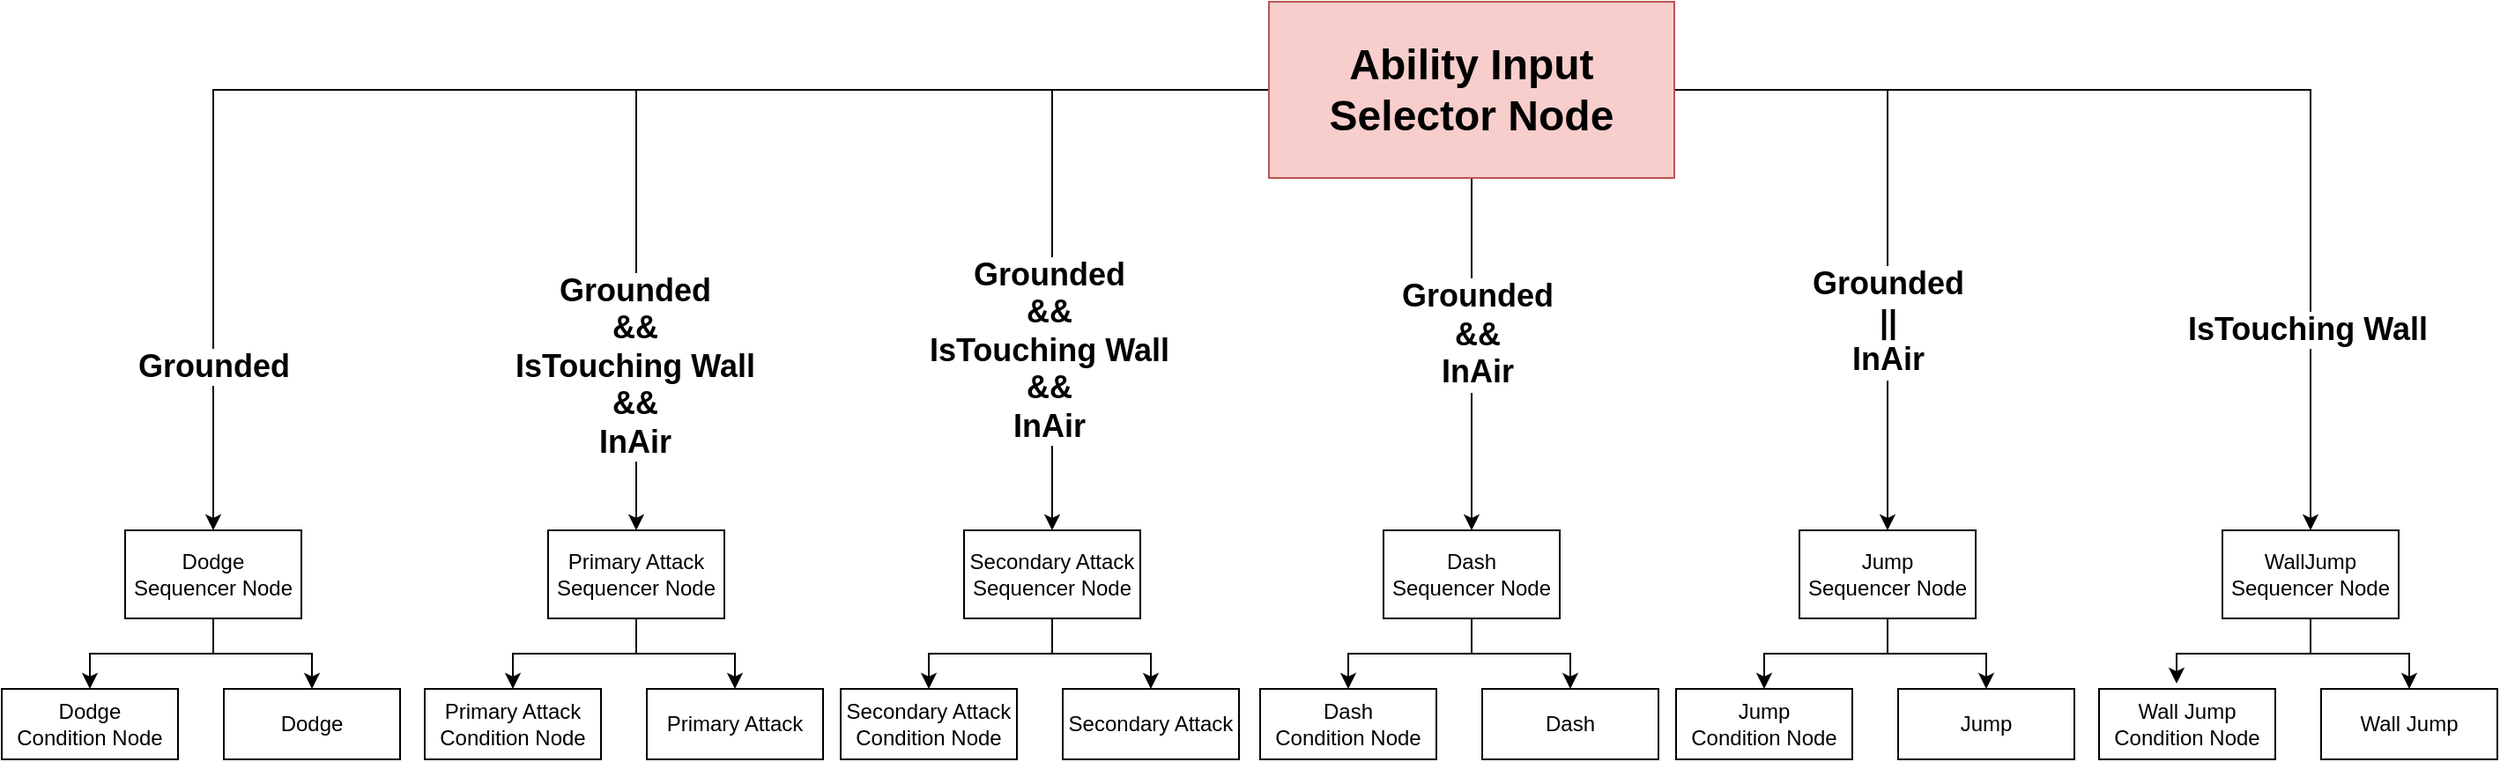 <mxfile version="22.1.2" type="device">
  <diagram name="第 1 页" id="BaFM6djd5I_EMZOGuvNs">
    <mxGraphModel dx="2895" dy="752" grid="1" gridSize="10" guides="1" tooltips="1" connect="1" arrows="1" fold="1" page="1" pageScale="1" pageWidth="827" pageHeight="1169" math="0" shadow="0">
      <root>
        <mxCell id="0" />
        <mxCell id="1" parent="0" />
        <mxCell id="UWJKWEuTwi-6ReWFImr1-20" style="edgeStyle=orthogonalEdgeStyle;rounded=0;orthogonalLoop=1;jettySize=auto;html=1;" parent="1" edge="1">
          <mxGeometry relative="1" as="geometry">
            <mxPoint x="430" y="160" as="sourcePoint" />
          </mxGeometry>
        </mxCell>
        <mxCell id="UWJKWEuTwi-6ReWFImr1-21" style="edgeStyle=orthogonalEdgeStyle;rounded=0;orthogonalLoop=1;jettySize=auto;html=1;entryX=0.5;entryY=0;entryDx=0;entryDy=0;" parent="1" edge="1">
          <mxGeometry relative="1" as="geometry">
            <mxPoint x="370" y="240" as="sourcePoint" />
          </mxGeometry>
        </mxCell>
        <mxCell id="UWJKWEuTwi-6ReWFImr1-22" style="edgeStyle=orthogonalEdgeStyle;rounded=0;orthogonalLoop=1;jettySize=auto;html=1;entryX=0.5;entryY=0;entryDx=0;entryDy=0;" parent="1" edge="1">
          <mxGeometry relative="1" as="geometry">
            <mxPoint x="370" y="240" as="sourcePoint" />
          </mxGeometry>
        </mxCell>
        <mxCell id="UWJKWEuTwi-6ReWFImr1-23" style="edgeStyle=orthogonalEdgeStyle;rounded=0;orthogonalLoop=1;jettySize=auto;html=1;" parent="1" edge="1">
          <mxGeometry relative="1" as="geometry">
            <mxPoint x="430" y="270" as="sourcePoint" />
          </mxGeometry>
        </mxCell>
        <mxCell id="UWJKWEuTwi-6ReWFImr1-25" style="edgeStyle=orthogonalEdgeStyle;rounded=0;orthogonalLoop=1;jettySize=auto;html=1;entryX=0.5;entryY=0;entryDx=0;entryDy=0;" parent="1" edge="1">
          <mxGeometry relative="1" as="geometry">
            <mxPoint x="490" y="240" as="sourcePoint" />
          </mxGeometry>
        </mxCell>
        <mxCell id="UWJKWEuTwi-6ReWFImr1-29" style="edgeStyle=orthogonalEdgeStyle;rounded=0;orthogonalLoop=1;jettySize=auto;html=1;entryX=0.5;entryY=0;entryDx=0;entryDy=0;" parent="1" edge="1">
          <mxGeometry relative="1" as="geometry">
            <mxPoint x="110" y="380" as="sourcePoint" />
          </mxGeometry>
        </mxCell>
        <mxCell id="UWJKWEuTwi-6ReWFImr1-30" style="edgeStyle=orthogonalEdgeStyle;rounded=0;orthogonalLoop=1;jettySize=auto;html=1;entryX=0.5;entryY=0;entryDx=0;entryDy=0;" parent="1" edge="1">
          <mxGeometry relative="1" as="geometry">
            <mxPoint x="270" y="380" as="sourcePoint" />
          </mxGeometry>
        </mxCell>
        <mxCell id="UWJKWEuTwi-6ReWFImr1-31" style="edgeStyle=orthogonalEdgeStyle;rounded=0;orthogonalLoop=1;jettySize=auto;html=1;entryX=0.5;entryY=0;entryDx=0;entryDy=0;" parent="1" edge="1">
          <mxGeometry relative="1" as="geometry">
            <mxPoint x="430" y="380" as="sourcePoint" />
          </mxGeometry>
        </mxCell>
        <mxCell id="UWJKWEuTwi-6ReWFImr1-26" style="edgeStyle=orthogonalEdgeStyle;rounded=0;orthogonalLoop=1;jettySize=auto;html=1;entryX=0.5;entryY=0;entryDx=0;entryDy=0;" parent="1" edge="1">
          <mxGeometry relative="1" as="geometry">
            <mxPoint x="600" y="380" as="sourcePoint" />
          </mxGeometry>
        </mxCell>
        <mxCell id="UWJKWEuTwi-6ReWFImr1-27" style="edgeStyle=orthogonalEdgeStyle;rounded=0;orthogonalLoop=1;jettySize=auto;html=1;entryX=0.5;entryY=0;entryDx=0;entryDy=0;" parent="1" edge="1">
          <mxGeometry relative="1" as="geometry">
            <mxPoint x="600" y="480" as="sourcePoint" />
          </mxGeometry>
        </mxCell>
        <mxCell id="UWJKWEuTwi-6ReWFImr1-32" style="edgeStyle=orthogonalEdgeStyle;rounded=0;orthogonalLoop=1;jettySize=auto;html=1;entryX=0.5;entryY=0;entryDx=0;entryDy=0;" parent="1" edge="1">
          <mxGeometry relative="1" as="geometry">
            <mxPoint x="760" y="380" as="sourcePoint" />
          </mxGeometry>
        </mxCell>
        <mxCell id="UWJKWEuTwi-6ReWFImr1-24" style="edgeStyle=orthogonalEdgeStyle;rounded=0;orthogonalLoop=1;jettySize=auto;html=1;entryX=0.575;entryY=-0.017;entryDx=0;entryDy=0;entryPerimeter=0;" parent="1" edge="1">
          <mxGeometry relative="1" as="geometry">
            <mxPoint x="490" y="240" as="sourcePoint" />
          </mxGeometry>
        </mxCell>
        <mxCell id="UWJKWEuTwi-6ReWFImr1-28" style="edgeStyle=orthogonalEdgeStyle;rounded=0;orthogonalLoop=1;jettySize=auto;html=1;entryX=0.592;entryY=0.033;entryDx=0;entryDy=0;entryPerimeter=0;" parent="1" edge="1">
          <mxGeometry relative="1" as="geometry">
            <mxPoint x="600" y="480" as="sourcePoint" />
          </mxGeometry>
        </mxCell>
        <mxCell id="tqQuCS63X9t89re3u7tg-20" style="edgeStyle=orthogonalEdgeStyle;rounded=0;orthogonalLoop=1;jettySize=auto;html=1;entryX=0.5;entryY=0;entryDx=0;entryDy=0;" parent="1" source="tqQuCS63X9t89re3u7tg-1" target="tqQuCS63X9t89re3u7tg-3" edge="1">
          <mxGeometry relative="1" as="geometry" />
        </mxCell>
        <mxCell id="tqQuCS63X9t89re3u7tg-27" value="Grounded&lt;br style=&quot;font-size: 18px;&quot;&gt;&amp;amp;&amp;amp;&lt;br style=&quot;font-size: 18px;&quot;&gt;IsTouching Wall&lt;br style=&quot;font-size: 18px;&quot;&gt;&amp;amp;&amp;amp;&lt;br style=&quot;font-size: 18px;&quot;&gt;InAir" style="edgeLabel;html=1;align=center;verticalAlign=middle;resizable=0;points=[];fontStyle=1;fontSize=18;" parent="tqQuCS63X9t89re3u7tg-20" vertex="1" connectable="0">
          <mxGeometry x="0.695" y="-1" relative="1" as="geometry">
            <mxPoint as="offset" />
          </mxGeometry>
        </mxCell>
        <mxCell id="tqQuCS63X9t89re3u7tg-21" style="edgeStyle=orthogonalEdgeStyle;rounded=0;orthogonalLoop=1;jettySize=auto;html=1;entryX=0.5;entryY=0;entryDx=0;entryDy=0;" parent="1" source="tqQuCS63X9t89re3u7tg-1" target="tqQuCS63X9t89re3u7tg-6" edge="1">
          <mxGeometry relative="1" as="geometry" />
        </mxCell>
        <mxCell id="tqQuCS63X9t89re3u7tg-28" value="Grounded&lt;br style=&quot;border-color: var(--border-color); font-size: 18px;&quot;&gt;&lt;span style=&quot;font-size: 18px;&quot;&gt;&amp;amp;&amp;amp;&lt;/span&gt;&lt;br style=&quot;border-color: var(--border-color); font-size: 18px;&quot;&gt;&lt;span style=&quot;font-size: 18px;&quot;&gt;IsTouching Wall&lt;/span&gt;&lt;br style=&quot;border-color: var(--border-color); font-size: 18px;&quot;&gt;&lt;span style=&quot;font-size: 18px;&quot;&gt;&amp;amp;&amp;amp;&lt;/span&gt;&lt;br style=&quot;border-color: var(--border-color); font-size: 18px;&quot;&gt;&lt;span style=&quot;font-size: 18px;&quot;&gt;InAir&lt;/span&gt;" style="edgeLabel;html=1;align=center;verticalAlign=middle;resizable=0;points=[];fontSize=18;fontStyle=1" parent="tqQuCS63X9t89re3u7tg-21" vertex="1" connectable="0">
          <mxGeometry x="0.45" y="-2" relative="1" as="geometry">
            <mxPoint as="offset" />
          </mxGeometry>
        </mxCell>
        <mxCell id="tqQuCS63X9t89re3u7tg-22" style="edgeStyle=orthogonalEdgeStyle;rounded=0;orthogonalLoop=1;jettySize=auto;html=1;entryX=0.5;entryY=0;entryDx=0;entryDy=0;" parent="1" source="tqQuCS63X9t89re3u7tg-1" target="tqQuCS63X9t89re3u7tg-9" edge="1">
          <mxGeometry relative="1" as="geometry" />
        </mxCell>
        <mxCell id="tqQuCS63X9t89re3u7tg-29" value="Grounded&lt;br&gt;&amp;amp;&amp;amp;&lt;br&gt;InAir" style="edgeLabel;html=1;align=center;verticalAlign=middle;resizable=0;points=[];fontStyle=1;fontSize=18;" parent="tqQuCS63X9t89re3u7tg-22" vertex="1" connectable="0">
          <mxGeometry x="-0.11" y="3" relative="1" as="geometry">
            <mxPoint as="offset" />
          </mxGeometry>
        </mxCell>
        <mxCell id="tqQuCS63X9t89re3u7tg-23" style="edgeStyle=orthogonalEdgeStyle;rounded=0;orthogonalLoop=1;jettySize=auto;html=1;entryX=0.5;entryY=0;entryDx=0;entryDy=0;" parent="1" source="tqQuCS63X9t89re3u7tg-1" target="tqQuCS63X9t89re3u7tg-12" edge="1">
          <mxGeometry relative="1" as="geometry" />
        </mxCell>
        <mxCell id="tqQuCS63X9t89re3u7tg-30" value="Grounded&lt;br style=&quot;font-size: 18px;&quot;&gt;||&lt;br style=&quot;font-size: 18px;&quot;&gt;InAir" style="edgeLabel;html=1;align=center;verticalAlign=middle;resizable=0;points=[];fontStyle=1;fontSize=18;" parent="tqQuCS63X9t89re3u7tg-23" vertex="1" connectable="0">
          <mxGeometry x="0.361" relative="1" as="geometry">
            <mxPoint as="offset" />
          </mxGeometry>
        </mxCell>
        <mxCell id="tqQuCS63X9t89re3u7tg-24" style="edgeStyle=orthogonalEdgeStyle;rounded=0;orthogonalLoop=1;jettySize=auto;html=1;entryX=0.5;entryY=0;entryDx=0;entryDy=0;" parent="1" source="tqQuCS63X9t89re3u7tg-1" target="tqQuCS63X9t89re3u7tg-15" edge="1">
          <mxGeometry relative="1" as="geometry" />
        </mxCell>
        <mxCell id="tqQuCS63X9t89re3u7tg-31" value="IsTouching Wall" style="edgeLabel;html=1;align=center;verticalAlign=middle;resizable=0;points=[];fontStyle=1;fontSize=18;" parent="tqQuCS63X9t89re3u7tg-24" vertex="1" connectable="0">
          <mxGeometry x="0.622" y="-2" relative="1" as="geometry">
            <mxPoint y="1" as="offset" />
          </mxGeometry>
        </mxCell>
        <mxCell id="tqQuCS63X9t89re3u7tg-25" style="edgeStyle=orthogonalEdgeStyle;rounded=0;orthogonalLoop=1;jettySize=auto;html=1;entryX=0.5;entryY=0;entryDx=0;entryDy=0;" parent="1" source="tqQuCS63X9t89re3u7tg-1" target="tqQuCS63X9t89re3u7tg-18" edge="1">
          <mxGeometry relative="1" as="geometry" />
        </mxCell>
        <mxCell id="tqQuCS63X9t89re3u7tg-26" value="Grounded" style="edgeLabel;html=1;align=center;verticalAlign=middle;resizable=0;points=[];fontStyle=1;fontSize=18;" parent="tqQuCS63X9t89re3u7tg-25" vertex="1" connectable="0">
          <mxGeometry x="0.781" relative="1" as="geometry">
            <mxPoint as="offset" />
          </mxGeometry>
        </mxCell>
        <mxCell id="tqQuCS63X9t89re3u7tg-1" value="Ability Input&lt;br style=&quot;font-size: 24px;&quot;&gt;Selector Node" style="rounded=0;whiteSpace=wrap;html=1;fillColor=#f8cecc;strokeColor=#b85450;fontSize=24;fontStyle=1" parent="1" vertex="1">
          <mxGeometry x="-831" y="160" width="230" height="100" as="geometry" />
        </mxCell>
        <mxCell id="tqQuCS63X9t89re3u7tg-2" value="Primary Attack" style="rounded=0;whiteSpace=wrap;html=1;" parent="1" vertex="1">
          <mxGeometry x="-1184" y="550" width="100" height="40" as="geometry" />
        </mxCell>
        <mxCell id="tqQuCS63X9t89re3u7tg-34" style="edgeStyle=orthogonalEdgeStyle;rounded=0;orthogonalLoop=1;jettySize=auto;html=1;entryX=0.5;entryY=0;entryDx=0;entryDy=0;" parent="1" source="tqQuCS63X9t89re3u7tg-3" target="tqQuCS63X9t89re3u7tg-4" edge="1">
          <mxGeometry relative="1" as="geometry" />
        </mxCell>
        <mxCell id="tqQuCS63X9t89re3u7tg-35" style="edgeStyle=orthogonalEdgeStyle;rounded=0;orthogonalLoop=1;jettySize=auto;html=1;entryX=0.5;entryY=0;entryDx=0;entryDy=0;" parent="1" source="tqQuCS63X9t89re3u7tg-3" target="tqQuCS63X9t89re3u7tg-2" edge="1">
          <mxGeometry relative="1" as="geometry" />
        </mxCell>
        <mxCell id="tqQuCS63X9t89re3u7tg-3" value="Primary Attack&lt;br&gt;Sequencer Node" style="rounded=0;whiteSpace=wrap;html=1;" parent="1" vertex="1">
          <mxGeometry x="-1240" y="460" width="100" height="50" as="geometry" />
        </mxCell>
        <mxCell id="tqQuCS63X9t89re3u7tg-4" value="Primary Attack&lt;br&gt;Condition Node" style="rounded=0;whiteSpace=wrap;html=1;" parent="1" vertex="1">
          <mxGeometry x="-1310" y="550" width="100" height="40" as="geometry" />
        </mxCell>
        <mxCell id="tqQuCS63X9t89re3u7tg-5" value="Secondary Attack" style="rounded=0;whiteSpace=wrap;html=1;" parent="1" vertex="1">
          <mxGeometry x="-948" y="550" width="100" height="40" as="geometry" />
        </mxCell>
        <mxCell id="tqQuCS63X9t89re3u7tg-36" style="edgeStyle=orthogonalEdgeStyle;rounded=0;orthogonalLoop=1;jettySize=auto;html=1;" parent="1" source="tqQuCS63X9t89re3u7tg-6" target="tqQuCS63X9t89re3u7tg-7" edge="1">
          <mxGeometry relative="1" as="geometry" />
        </mxCell>
        <mxCell id="tqQuCS63X9t89re3u7tg-37" style="edgeStyle=orthogonalEdgeStyle;rounded=0;orthogonalLoop=1;jettySize=auto;html=1;entryX=0.5;entryY=0;entryDx=0;entryDy=0;" parent="1" source="tqQuCS63X9t89re3u7tg-6" target="tqQuCS63X9t89re3u7tg-5" edge="1">
          <mxGeometry relative="1" as="geometry" />
        </mxCell>
        <mxCell id="tqQuCS63X9t89re3u7tg-6" value="Secondary Attack&lt;br&gt;Sequencer Node" style="rounded=0;whiteSpace=wrap;html=1;" parent="1" vertex="1">
          <mxGeometry x="-1004" y="460" width="100" height="50" as="geometry" />
        </mxCell>
        <mxCell id="tqQuCS63X9t89re3u7tg-7" value="Secondary Attack&lt;br&gt;Condition Node" style="rounded=0;whiteSpace=wrap;html=1;" parent="1" vertex="1">
          <mxGeometry x="-1074" y="550" width="100" height="40" as="geometry" />
        </mxCell>
        <mxCell id="tqQuCS63X9t89re3u7tg-8" value="Dash" style="rounded=0;whiteSpace=wrap;html=1;" parent="1" vertex="1">
          <mxGeometry x="-710" y="550" width="100" height="40" as="geometry" />
        </mxCell>
        <mxCell id="tqQuCS63X9t89re3u7tg-38" style="edgeStyle=orthogonalEdgeStyle;rounded=0;orthogonalLoop=1;jettySize=auto;html=1;entryX=0.5;entryY=0;entryDx=0;entryDy=0;" parent="1" source="tqQuCS63X9t89re3u7tg-9" target="tqQuCS63X9t89re3u7tg-10" edge="1">
          <mxGeometry relative="1" as="geometry" />
        </mxCell>
        <mxCell id="tqQuCS63X9t89re3u7tg-39" style="edgeStyle=orthogonalEdgeStyle;rounded=0;orthogonalLoop=1;jettySize=auto;html=1;entryX=0.5;entryY=0;entryDx=0;entryDy=0;" parent="1" source="tqQuCS63X9t89re3u7tg-9" target="tqQuCS63X9t89re3u7tg-8" edge="1">
          <mxGeometry relative="1" as="geometry" />
        </mxCell>
        <mxCell id="tqQuCS63X9t89re3u7tg-9" value="Dash&lt;br&gt;Sequencer Node" style="rounded=0;whiteSpace=wrap;html=1;" parent="1" vertex="1">
          <mxGeometry x="-766" y="460" width="100" height="50" as="geometry" />
        </mxCell>
        <mxCell id="tqQuCS63X9t89re3u7tg-10" value="Dash&lt;br&gt;Condition Node" style="rounded=0;whiteSpace=wrap;html=1;" parent="1" vertex="1">
          <mxGeometry x="-836" y="550" width="100" height="40" as="geometry" />
        </mxCell>
        <mxCell id="tqQuCS63X9t89re3u7tg-11" value="Jump" style="rounded=0;whiteSpace=wrap;html=1;" parent="1" vertex="1">
          <mxGeometry x="-474" y="550" width="100" height="40" as="geometry" />
        </mxCell>
        <mxCell id="tqQuCS63X9t89re3u7tg-40" style="edgeStyle=orthogonalEdgeStyle;rounded=0;orthogonalLoop=1;jettySize=auto;html=1;entryX=0.5;entryY=0;entryDx=0;entryDy=0;" parent="1" source="tqQuCS63X9t89re3u7tg-12" target="tqQuCS63X9t89re3u7tg-13" edge="1">
          <mxGeometry relative="1" as="geometry" />
        </mxCell>
        <mxCell id="tqQuCS63X9t89re3u7tg-41" style="edgeStyle=orthogonalEdgeStyle;rounded=0;orthogonalLoop=1;jettySize=auto;html=1;entryX=0.5;entryY=0;entryDx=0;entryDy=0;" parent="1" source="tqQuCS63X9t89re3u7tg-12" target="tqQuCS63X9t89re3u7tg-11" edge="1">
          <mxGeometry relative="1" as="geometry" />
        </mxCell>
        <mxCell id="tqQuCS63X9t89re3u7tg-12" value="Jump&lt;br&gt;Sequencer Node" style="rounded=0;whiteSpace=wrap;html=1;" parent="1" vertex="1">
          <mxGeometry x="-530" y="460" width="100" height="50" as="geometry" />
        </mxCell>
        <mxCell id="tqQuCS63X9t89re3u7tg-13" value="Jump&lt;br&gt;Condition Node" style="rounded=0;whiteSpace=wrap;html=1;" parent="1" vertex="1">
          <mxGeometry x="-600" y="550" width="100" height="40" as="geometry" />
        </mxCell>
        <mxCell id="tqQuCS63X9t89re3u7tg-14" value="Wall Jump" style="rounded=0;whiteSpace=wrap;html=1;" parent="1" vertex="1">
          <mxGeometry x="-234" y="550" width="100" height="40" as="geometry" />
        </mxCell>
        <mxCell id="tqQuCS63X9t89re3u7tg-43" style="edgeStyle=orthogonalEdgeStyle;rounded=0;orthogonalLoop=1;jettySize=auto;html=1;entryX=0.5;entryY=0;entryDx=0;entryDy=0;" parent="1" source="tqQuCS63X9t89re3u7tg-15" target="tqQuCS63X9t89re3u7tg-14" edge="1">
          <mxGeometry relative="1" as="geometry" />
        </mxCell>
        <mxCell id="tqQuCS63X9t89re3u7tg-15" value="WallJump&lt;br&gt;Sequencer Node" style="rounded=0;whiteSpace=wrap;html=1;" parent="1" vertex="1">
          <mxGeometry x="-290" y="460" width="100" height="50" as="geometry" />
        </mxCell>
        <mxCell id="tqQuCS63X9t89re3u7tg-16" value="Wall Jump&lt;br&gt;Condition Node" style="rounded=0;whiteSpace=wrap;html=1;" parent="1" vertex="1">
          <mxGeometry x="-360" y="550" width="100" height="40" as="geometry" />
        </mxCell>
        <mxCell id="tqQuCS63X9t89re3u7tg-17" value="Dodge" style="rounded=0;whiteSpace=wrap;html=1;" parent="1" vertex="1">
          <mxGeometry x="-1424" y="550" width="100" height="40" as="geometry" />
        </mxCell>
        <mxCell id="tqQuCS63X9t89re3u7tg-32" style="edgeStyle=orthogonalEdgeStyle;rounded=0;orthogonalLoop=1;jettySize=auto;html=1;entryX=0.5;entryY=0;entryDx=0;entryDy=0;" parent="1" source="tqQuCS63X9t89re3u7tg-18" target="tqQuCS63X9t89re3u7tg-19" edge="1">
          <mxGeometry relative="1" as="geometry" />
        </mxCell>
        <mxCell id="tqQuCS63X9t89re3u7tg-33" style="edgeStyle=orthogonalEdgeStyle;rounded=0;orthogonalLoop=1;jettySize=auto;html=1;entryX=0.5;entryY=0;entryDx=0;entryDy=0;" parent="1" source="tqQuCS63X9t89re3u7tg-18" target="tqQuCS63X9t89re3u7tg-17" edge="1">
          <mxGeometry relative="1" as="geometry" />
        </mxCell>
        <mxCell id="tqQuCS63X9t89re3u7tg-18" value="Dodge&lt;br&gt;Sequencer Node" style="rounded=0;whiteSpace=wrap;html=1;" parent="1" vertex="1">
          <mxGeometry x="-1480" y="460" width="100" height="50" as="geometry" />
        </mxCell>
        <mxCell id="tqQuCS63X9t89re3u7tg-19" value="Dodge&lt;br&gt;Condition Node" style="rounded=0;whiteSpace=wrap;html=1;" parent="1" vertex="1">
          <mxGeometry x="-1550" y="550" width="100" height="40" as="geometry" />
        </mxCell>
        <mxCell id="tqQuCS63X9t89re3u7tg-42" style="edgeStyle=orthogonalEdgeStyle;rounded=0;orthogonalLoop=1;jettySize=auto;html=1;entryX=0.44;entryY=-0.075;entryDx=0;entryDy=0;entryPerimeter=0;" parent="1" source="tqQuCS63X9t89re3u7tg-15" target="tqQuCS63X9t89re3u7tg-16" edge="1">
          <mxGeometry relative="1" as="geometry" />
        </mxCell>
      </root>
    </mxGraphModel>
  </diagram>
</mxfile>
